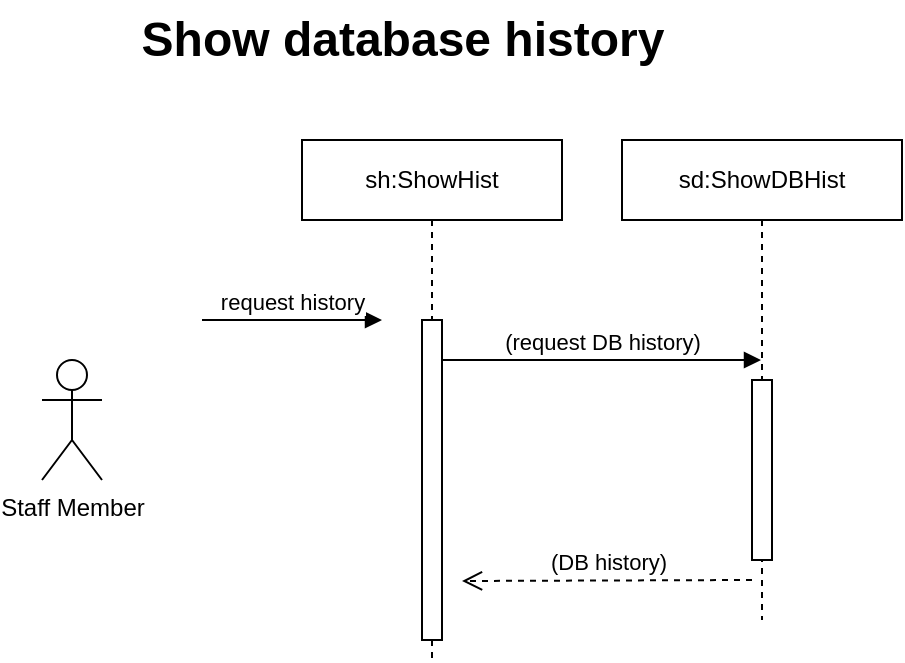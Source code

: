 <mxfile type="device" version="10.7.7"><diagram id="I4i-vx071S_DYLOczSdG" name="Page-1"><mxGraphModel grid="1" dx="1010" dy="578" gridSize="10" guides="1" tooltips="1" connect="1" arrows="1" fold="1" page="1" pageScale="1" pageWidth="827" pageHeight="1169" math="0" shadow="0"><root><mxCell id="0"/><mxCell id="1" parent="0"/><mxCell id="co3XV_CBEeV6lcW_onJb-4" value="Staff Member&lt;br&gt;" parent="1" style="shape=umlActor;verticalLabelPosition=bottom;labelBackgroundColor=#ffffff;verticalAlign=top;html=1;outlineConnect=0;" vertex="1"><mxGeometry as="geometry" x="30" y="210" width="30" height="60"/></mxCell><mxCell id="co3XV_CBEeV6lcW_onJb-7" value="sh:ShowHist&lt;br&gt;" parent="1" style="shape=umlLifeline;perimeter=lifelinePerimeter;whiteSpace=wrap;html=1;container=1;collapsible=0;recursiveResize=0;outlineConnect=0;" vertex="1"><mxGeometry as="geometry" x="160" y="100" width="130" height="260"/></mxCell><mxCell id="co3XV_CBEeV6lcW_onJb-8" value="" parent="co3XV_CBEeV6lcW_onJb-7" style="html=1;points=[];perimeter=orthogonalPerimeter;" vertex="1"><mxGeometry as="geometry" x="60" y="90" width="10" height="160"/></mxCell><mxCell id="co3XV_CBEeV6lcW_onJb-9" value="Show database history&lt;br&gt;" parent="1" style="text;strokeColor=none;fillColor=none;html=1;fontSize=24;fontStyle=1;verticalAlign=middle;align=center;" vertex="1"><mxGeometry as="geometry" x="160" y="30" width="100" height="40"/></mxCell><mxCell id="co3XV_CBEeV6lcW_onJb-10" value="sd:ShowDBHist&lt;br&gt;" parent="1" style="shape=umlLifeline;perimeter=lifelinePerimeter;whiteSpace=wrap;html=1;container=1;collapsible=0;recursiveResize=0;outlineConnect=0;" vertex="1"><mxGeometry as="geometry" x="320" y="100" width="140" height="240"/></mxCell><mxCell id="co3XV_CBEeV6lcW_onJb-11" value="" parent="co3XV_CBEeV6lcW_onJb-10" style="html=1;points=[];perimeter=orthogonalPerimeter;" vertex="1"><mxGeometry as="geometry" x="65" y="120" width="10" height="90"/></mxCell><mxCell id="co3XV_CBEeV6lcW_onJb-15" value="(DB history)&lt;br&gt;" parent="1" style="html=1;verticalAlign=bottom;endArrow=open;dashed=1;endSize=8;" edge="1"><mxGeometry as="geometry" relative="1"><mxPoint as="sourcePoint" x="385" y="320"/><mxPoint as="targetPoint" x="240" y="320.5"/></mxGeometry></mxCell><mxCell id="co3XV_CBEeV6lcW_onJb-16" value="request history&lt;br&gt;" parent="1" style="html=1;verticalAlign=bottom;endArrow=block;" edge="1"><mxGeometry as="geometry" width="80" relative="1"><mxPoint as="sourcePoint" x="110" y="190"/><mxPoint as="targetPoint" x="200" y="190"/></mxGeometry></mxCell><mxCell id="co3XV_CBEeV6lcW_onJb-24" value="(request DB history)&lt;br&gt;" parent="1" style="html=1;verticalAlign=bottom;endArrow=block;" target="co3XV_CBEeV6lcW_onJb-10" edge="1"><mxGeometry as="geometry" width="80" relative="1"><mxPoint as="sourcePoint" x="230" y="210"/><mxPoint as="targetPoint" x="300" y="250"/><Array as="points"><mxPoint x="360" y="210"/></Array></mxGeometry></mxCell></root></mxGraphModel></diagram></mxfile>